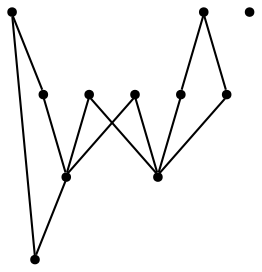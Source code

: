 graph {
  node [shape=point,comment="{\"directed\":false,\"doi\":\"10.1007/11618058_19\",\"figure\":\"5 (3)\"}"]

  v0 [pos="1561.9332485465115,1006.8263285087817"]
  v1 [pos="1443.7935910247095,1220.5554875460539"]
  v2 [pos="1156.1057049418605,1187.2763229138925"]
  v3 [pos="1525.380632267442,1357.851337664055"]
  v4 [pos="1450.165575036337,1122.0981829094167"]
  v5 [pos="1210.1500863008719,1100.342996192701"]
  v6 [pos="1115.4856104651162,996.196070584384"]
  v7 [pos="1183.3117505450582,1433.5096590446706"]
  v8 [pos="1234.9078488372095,1264.238825711337"]
  v9 [pos="1090.8779206031977,1206.2763127413664"]
  v10 [pos="956.7727402797965,1212.046105933912"]

  v0 -- v1 [id="-1",pos="1561.9332485465115,1006.8263285087817 1443.7935910247095,1220.5554875460539 1443.7935910247095,1220.5554875460539 1443.7935910247095,1220.5554875460539"]
  v0 -- v2 [id="-10",pos="1561.9332485465115,1006.8263285087817 1156.1057049418605,1187.2763229138925 1156.1057049418605,1187.2763229138925 1156.1057049418605,1187.2763229138925"]
  v3 -- v4 [id="-14",pos="1525.380632267442,1357.851337664055 1450.165575036337,1122.0981829094167 1450.165575036337,1122.0981829094167 1450.165575036337,1122.0981829094167"]
  v3 -- v5 [id="-16",pos="1525.380632267442,1357.851337664055 1210.1500863008719,1100.342996192701 1210.1500863008719,1100.342996192701 1210.1500863008719,1100.342996192701"]
  v9 -- v6 [id="-22",pos="1090.8779206031977,1206.2763127413664 1115.4856104651162,996.196070584384 1115.4856104651162,996.196070584384 1115.4856104651162,996.196070584384"]
  v4 -- v6 [id="-23",pos="1450.165575036337,1122.0981829094167 1115.4856104651162,996.196070584384 1115.4856104651162,996.196070584384 1115.4856104651162,996.196070584384"]
  v1 -- v7 [id="-24",pos="1443.7935910247095,1220.5554875460539 1183.3117505450582,1433.5096590446706 1183.3117505450582,1433.5096590446706 1183.3117505450582,1433.5096590446706"]
  v8 -- v7 [id="-28",pos="1234.9078488372095,1264.238825711337 1183.3117505450582,1433.5096590446706 1183.3117505450582,1433.5096590446706 1183.3117505450582,1433.5096590446706"]
  v9 -- v7 [id="-29",pos="1090.8779206031977,1206.2763127413664 1183.3117505450582,1433.5096590446706 1183.3117505450582,1433.5096590446706 1183.3117505450582,1433.5096590446706"]
  v8 -- v6 [id="-35",pos="1234.9078488372095,1264.238825711337 1115.4856104651162,996.196070584384 1115.4856104651162,996.196070584384 1115.4856104651162,996.196070584384"]
  v5 -- v6 [id="-41",pos="1210.1500863008719,1100.342996192701 1115.4856104651162,996.196070584384 1115.4856104651162,996.196070584384 1115.4856104651162,996.196070584384"]
  v7 -- v2 [id="-52",pos="1183.3117505450582,1433.5096590446706 1156.1057049418605,1187.2763229138925 1156.1057049418605,1187.2763229138925 1156.1057049418605,1187.2763229138925"]
}